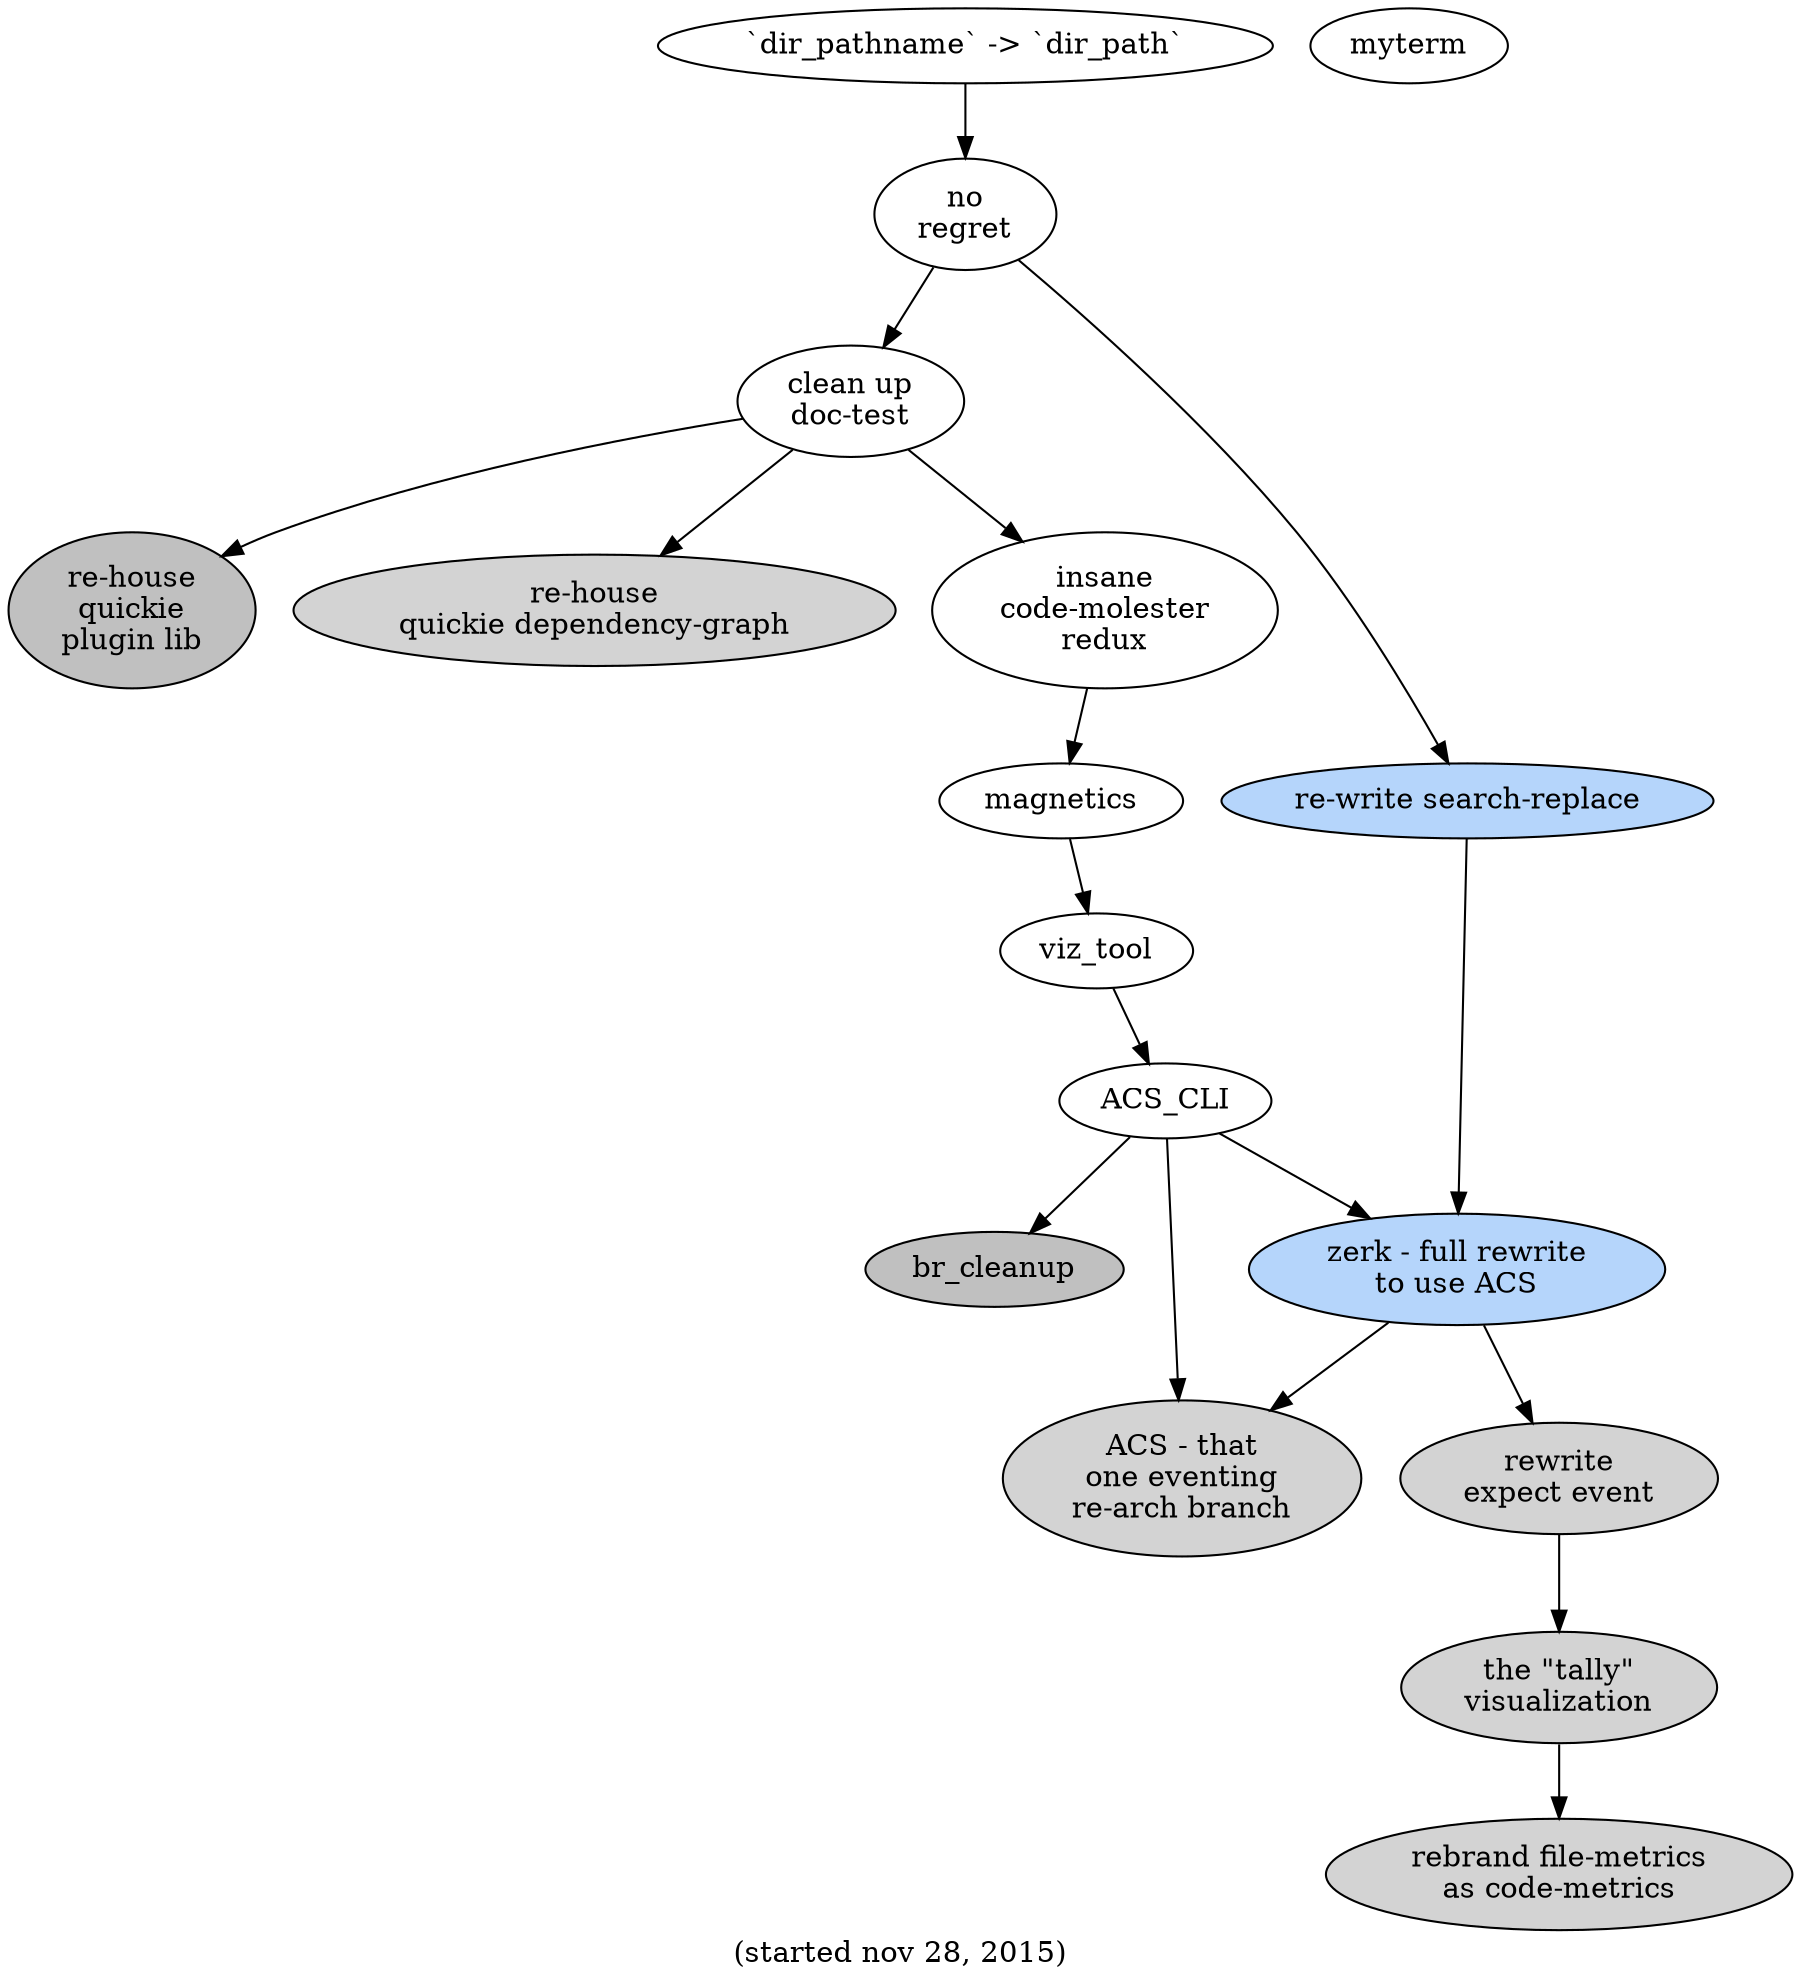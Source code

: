 digraph g {

  /* color for active thing: #b5d5fb */

  label="(started nov 28, 2015)"

  clean_up_doctest -> re_house_xx
  re_house_xx [label="re-house\nquickie\nplugin lib" fillcolor="gray" style="filled"]
  clean_up_doctest [label="clean up\ndoc-test" ]
  clean_up_doctest -> re_house_yy
  re_house_yy [label="re-house\nquickie dependency-graph" style="filled"]
  clean_up_doctest->insane_CM_redux
  insane_CM_redux [label="insane\ncode-molester\nredux"]

  insane_CM_redux->mag
  mag [label="magnetics" ]
  mag -> viz_tool

  viz_tool -> ACS_CLI
  ACS_CLI -> br_cleanup
  ACS_CLI -> acs
  ACS_CLI -> zerk
  br_cleanup [style=filled fillcolor="grey"]

  no_regret -> sea
  no_regret -> clean_up_doctest

  myterm
  dpn->no_regret
  dpn [label="`dir_pathname` -> `dir_path`"]
  sea [label="re-write search-replace\n" style=filled fillcolor="#b5d5fb"]
  sea->zerk
  zerk [label="zerk - full rewrite\nto use ACS" style=filled fillcolor="#b5d5fb"]
  zerk->expect_event
  expect_event [label="rewrite\nexpect event" style=filled]
  expect_event -> tally
  tally [label="the \"tally\"\nvisualization" style=filled]
  tally -> rfm
  rfm [label="rebrand file-metrics\nas code-metrics" style=filled]
  zerk->acs
  acs [label="ACS - that\none eventing\nre-arch branch" style=filled]
  no_regret [label="no\nregret"]
}
